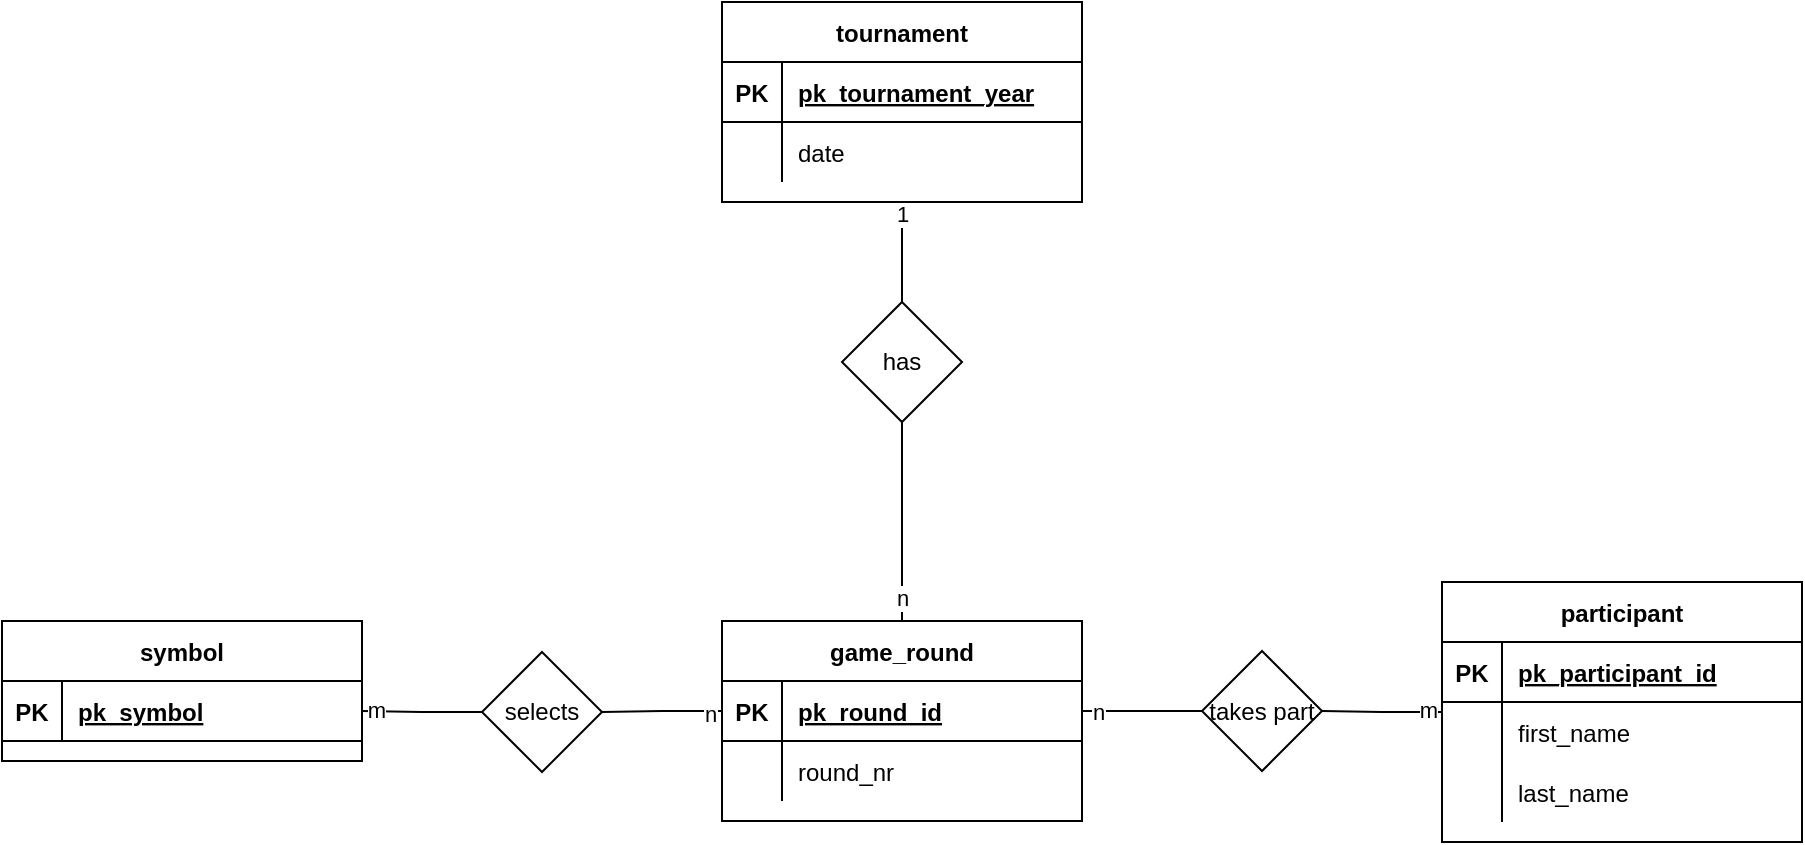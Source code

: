 <mxfile version="14.6.13" type="device"><diagram id="Y-37PxMMPGyqFOeuC3Dc" name="Seite-1"><mxGraphModel dx="1851" dy="592" grid="1" gridSize="10" guides="1" tooltips="1" connect="1" arrows="1" fold="1" page="1" pageScale="1" pageWidth="827" pageHeight="1169" math="0" shadow="0"><root><mxCell id="0"/><mxCell id="1" parent="0"/><mxCell id="9uScWkrG1Tey8WSM7COF-59" style="edgeStyle=orthogonalEdgeStyle;rounded=0;orthogonalLoop=1;jettySize=auto;html=1;entryX=1;entryY=0.5;entryDx=0;entryDy=0;endArrow=none;endFill=0;exitX=0;exitY=0.5;exitDx=0;exitDy=0;" parent="1" source="6tiM7GJP-PmrPoNWDgm5-2" target="9uScWkrG1Tey8WSM7COF-58" edge="1"><mxGeometry relative="1" as="geometry"><mxPoint x="250" y="504.5" as="sourcePoint"/></mxGeometry></mxCell><mxCell id="9uScWkrG1Tey8WSM7COF-61" value="n" style="edgeLabel;html=1;align=center;verticalAlign=middle;resizable=0;points=[];" parent="9uScWkrG1Tey8WSM7COF-59" vertex="1" connectable="0"><mxGeometry x="-0.804" y="1" relative="1" as="geometry"><mxPoint as="offset"/></mxGeometry></mxCell><mxCell id="9uScWkrG1Tey8WSM7COF-28" style="edgeStyle=orthogonalEdgeStyle;rounded=0;orthogonalLoop=1;jettySize=auto;html=1;entryX=0.5;entryY=0;entryDx=0;entryDy=0;endArrow=none;endFill=0;" parent="1" source="9uScWkrG1Tey8WSM7COF-14" target="9uScWkrG1Tey8WSM7COF-27" edge="1"><mxGeometry relative="1" as="geometry"/></mxCell><mxCell id="9uScWkrG1Tey8WSM7COF-30" value="1" style="edgeLabel;html=1;align=center;verticalAlign=middle;resizable=0;points=[];" parent="9uScWkrG1Tey8WSM7COF-28" vertex="1" connectable="0"><mxGeometry x="-0.787" relative="1" as="geometry"><mxPoint as="offset"/></mxGeometry></mxCell><mxCell id="9uScWkrG1Tey8WSM7COF-14" value="tournament" style="shape=table;startSize=30;container=1;collapsible=1;childLayout=tableLayout;fixedRows=1;rowLines=0;fontStyle=1;align=center;resizeLast=1;" parent="1" vertex="1"><mxGeometry x="250" y="150" width="180" height="100" as="geometry"/></mxCell><mxCell id="9uScWkrG1Tey8WSM7COF-15" value="" style="shape=partialRectangle;collapsible=0;dropTarget=0;pointerEvents=0;fillColor=none;top=0;left=0;bottom=1;right=0;points=[[0,0.5],[1,0.5]];portConstraint=eastwest;" parent="9uScWkrG1Tey8WSM7COF-14" vertex="1"><mxGeometry y="30" width="180" height="30" as="geometry"/></mxCell><mxCell id="9uScWkrG1Tey8WSM7COF-16" value="PK" style="shape=partialRectangle;connectable=0;fillColor=none;top=0;left=0;bottom=0;right=0;fontStyle=1;overflow=hidden;" parent="9uScWkrG1Tey8WSM7COF-15" vertex="1"><mxGeometry width="30" height="30" as="geometry"/></mxCell><mxCell id="9uScWkrG1Tey8WSM7COF-17" value="pk_tournament_year" style="shape=partialRectangle;connectable=0;fillColor=none;top=0;left=0;bottom=0;right=0;align=left;spacingLeft=6;fontStyle=5;overflow=hidden;" parent="9uScWkrG1Tey8WSM7COF-15" vertex="1"><mxGeometry x="30" width="150" height="30" as="geometry"/></mxCell><mxCell id="9uScWkrG1Tey8WSM7COF-18" value="" style="shape=partialRectangle;collapsible=0;dropTarget=0;pointerEvents=0;fillColor=none;top=0;left=0;bottom=0;right=0;points=[[0,0.5],[1,0.5]];portConstraint=eastwest;" parent="9uScWkrG1Tey8WSM7COF-14" vertex="1"><mxGeometry y="60" width="180" height="30" as="geometry"/></mxCell><mxCell id="9uScWkrG1Tey8WSM7COF-19" value="" style="shape=partialRectangle;connectable=0;fillColor=none;top=0;left=0;bottom=0;right=0;editable=1;overflow=hidden;" parent="9uScWkrG1Tey8WSM7COF-18" vertex="1"><mxGeometry width="30" height="30" as="geometry"/></mxCell><mxCell id="9uScWkrG1Tey8WSM7COF-20" value="date" style="shape=partialRectangle;connectable=0;fillColor=none;top=0;left=0;bottom=0;right=0;align=left;spacingLeft=6;overflow=hidden;" parent="9uScWkrG1Tey8WSM7COF-18" vertex="1"><mxGeometry x="30" width="150" height="30" as="geometry"/></mxCell><mxCell id="9uScWkrG1Tey8WSM7COF-29" style="edgeStyle=orthogonalEdgeStyle;rounded=0;orthogonalLoop=1;jettySize=auto;html=1;entryX=0.5;entryY=0;entryDx=0;entryDy=0;endArrow=none;endFill=0;" parent="1" source="9uScWkrG1Tey8WSM7COF-27" target="6tiM7GJP-PmrPoNWDgm5-1" edge="1"><mxGeometry relative="1" as="geometry"><mxPoint x="340" y="459.5" as="targetPoint"/></mxGeometry></mxCell><mxCell id="9uScWkrG1Tey8WSM7COF-31" value="n" style="edgeLabel;html=1;align=center;verticalAlign=middle;resizable=0;points=[];" parent="9uScWkrG1Tey8WSM7COF-29" vertex="1" connectable="0"><mxGeometry x="0.763" relative="1" as="geometry"><mxPoint as="offset"/></mxGeometry></mxCell><mxCell id="9uScWkrG1Tey8WSM7COF-27" value="has" style="shape=rhombus;perimeter=rhombusPerimeter;whiteSpace=wrap;html=1;align=center;" parent="1" vertex="1"><mxGeometry x="310" y="300" width="60" height="60" as="geometry"/></mxCell><mxCell id="9uScWkrG1Tey8WSM7COF-56" style="edgeStyle=orthogonalEdgeStyle;rounded=0;orthogonalLoop=1;jettySize=auto;html=1;entryX=1;entryY=0.5;entryDx=0;entryDy=0;endArrow=none;endFill=0;" parent="1" source="9uScWkrG1Tey8WSM7COF-32" target="9uScWkrG1Tey8WSM7COF-55" edge="1"><mxGeometry relative="1" as="geometry"/></mxCell><mxCell id="9uScWkrG1Tey8WSM7COF-64" value="m" style="edgeLabel;html=1;align=center;verticalAlign=middle;resizable=0;points=[];" parent="9uScWkrG1Tey8WSM7COF-56" vertex="1" connectable="0"><mxGeometry x="-0.767" y="-1" relative="1" as="geometry"><mxPoint as="offset"/></mxGeometry></mxCell><mxCell id="9uScWkrG1Tey8WSM7COF-32" value="participant" style="shape=table;startSize=30;container=1;collapsible=1;childLayout=tableLayout;fixedRows=1;rowLines=0;fontStyle=1;align=center;resizeLast=1;" parent="1" vertex="1"><mxGeometry x="610" y="440" width="180" height="130" as="geometry"/></mxCell><mxCell id="9uScWkrG1Tey8WSM7COF-33" value="" style="shape=partialRectangle;collapsible=0;dropTarget=0;pointerEvents=0;fillColor=none;top=0;left=0;bottom=1;right=0;points=[[0,0.5],[1,0.5]];portConstraint=eastwest;" parent="9uScWkrG1Tey8WSM7COF-32" vertex="1"><mxGeometry y="30" width="180" height="30" as="geometry"/></mxCell><mxCell id="9uScWkrG1Tey8WSM7COF-34" value="PK" style="shape=partialRectangle;connectable=0;fillColor=none;top=0;left=0;bottom=0;right=0;fontStyle=1;overflow=hidden;" parent="9uScWkrG1Tey8WSM7COF-33" vertex="1"><mxGeometry width="30" height="30" as="geometry"/></mxCell><mxCell id="9uScWkrG1Tey8WSM7COF-35" value="pk_participant_id" style="shape=partialRectangle;connectable=0;fillColor=none;top=0;left=0;bottom=0;right=0;align=left;spacingLeft=6;fontStyle=5;overflow=hidden;" parent="9uScWkrG1Tey8WSM7COF-33" vertex="1"><mxGeometry x="30" width="150" height="30" as="geometry"/></mxCell><mxCell id="9uScWkrG1Tey8WSM7COF-36" value="" style="shape=partialRectangle;collapsible=0;dropTarget=0;pointerEvents=0;fillColor=none;top=0;left=0;bottom=0;right=0;points=[[0,0.5],[1,0.5]];portConstraint=eastwest;" parent="9uScWkrG1Tey8WSM7COF-32" vertex="1"><mxGeometry y="60" width="180" height="30" as="geometry"/></mxCell><mxCell id="9uScWkrG1Tey8WSM7COF-37" value="" style="shape=partialRectangle;connectable=0;fillColor=none;top=0;left=0;bottom=0;right=0;editable=1;overflow=hidden;" parent="9uScWkrG1Tey8WSM7COF-36" vertex="1"><mxGeometry width="30" height="30" as="geometry"/></mxCell><mxCell id="9uScWkrG1Tey8WSM7COF-38" value="first_name" style="shape=partialRectangle;connectable=0;fillColor=none;top=0;left=0;bottom=0;right=0;align=left;spacingLeft=6;overflow=hidden;" parent="9uScWkrG1Tey8WSM7COF-36" vertex="1"><mxGeometry x="30" width="150" height="30" as="geometry"/></mxCell><mxCell id="9uScWkrG1Tey8WSM7COF-39" value="" style="shape=partialRectangle;collapsible=0;dropTarget=0;pointerEvents=0;fillColor=none;top=0;left=0;bottom=0;right=0;points=[[0,0.5],[1,0.5]];portConstraint=eastwest;" parent="9uScWkrG1Tey8WSM7COF-32" vertex="1"><mxGeometry y="90" width="180" height="30" as="geometry"/></mxCell><mxCell id="9uScWkrG1Tey8WSM7COF-40" value="" style="shape=partialRectangle;connectable=0;fillColor=none;top=0;left=0;bottom=0;right=0;editable=1;overflow=hidden;" parent="9uScWkrG1Tey8WSM7COF-39" vertex="1"><mxGeometry width="30" height="30" as="geometry"/></mxCell><mxCell id="9uScWkrG1Tey8WSM7COF-41" value="last_name" style="shape=partialRectangle;connectable=0;fillColor=none;top=0;left=0;bottom=0;right=0;align=left;spacingLeft=6;overflow=hidden;" parent="9uScWkrG1Tey8WSM7COF-39" vertex="1"><mxGeometry x="30" width="150" height="30" as="geometry"/></mxCell><mxCell id="9uScWkrG1Tey8WSM7COF-45" value="symbol" style="shape=table;startSize=30;container=1;collapsible=1;childLayout=tableLayout;fixedRows=1;rowLines=0;fontStyle=1;align=center;resizeLast=1;" parent="1" vertex="1"><mxGeometry x="-110" y="459.5" width="180" height="70" as="geometry"/></mxCell><mxCell id="9uScWkrG1Tey8WSM7COF-46" value="" style="shape=partialRectangle;collapsible=0;dropTarget=0;pointerEvents=0;fillColor=none;top=0;left=0;bottom=1;right=0;points=[[0,0.5],[1,0.5]];portConstraint=eastwest;" parent="9uScWkrG1Tey8WSM7COF-45" vertex="1"><mxGeometry y="30" width="180" height="30" as="geometry"/></mxCell><mxCell id="9uScWkrG1Tey8WSM7COF-47" value="PK" style="shape=partialRectangle;connectable=0;fillColor=none;top=0;left=0;bottom=0;right=0;fontStyle=1;overflow=hidden;" parent="9uScWkrG1Tey8WSM7COF-46" vertex="1"><mxGeometry width="30" height="30" as="geometry"/></mxCell><mxCell id="9uScWkrG1Tey8WSM7COF-48" value="pk_symbol" style="shape=partialRectangle;connectable=0;fillColor=none;top=0;left=0;bottom=0;right=0;align=left;spacingLeft=6;fontStyle=5;overflow=hidden;" parent="9uScWkrG1Tey8WSM7COF-46" vertex="1"><mxGeometry x="30" width="150" height="30" as="geometry"/></mxCell><mxCell id="9uScWkrG1Tey8WSM7COF-57" style="edgeStyle=orthogonalEdgeStyle;rounded=0;orthogonalLoop=1;jettySize=auto;html=1;entryX=1;entryY=0.5;entryDx=0;entryDy=0;endArrow=none;endFill=0;" parent="1" source="9uScWkrG1Tey8WSM7COF-55" target="6tiM7GJP-PmrPoNWDgm5-2" edge="1"><mxGeometry relative="1" as="geometry"><mxPoint x="430" y="504.5" as="targetPoint"/></mxGeometry></mxCell><mxCell id="9uScWkrG1Tey8WSM7COF-63" value="n" style="edgeLabel;html=1;align=center;verticalAlign=middle;resizable=0;points=[];" parent="9uScWkrG1Tey8WSM7COF-57" vertex="1" connectable="0"><mxGeometry x="0.736" relative="1" as="geometry"><mxPoint as="offset"/></mxGeometry></mxCell><mxCell id="9uScWkrG1Tey8WSM7COF-55" value="takes part" style="shape=rhombus;perimeter=rhombusPerimeter;whiteSpace=wrap;html=1;align=center;" parent="1" vertex="1"><mxGeometry x="490" y="474.5" width="60" height="60" as="geometry"/></mxCell><mxCell id="9uScWkrG1Tey8WSM7COF-60" style="edgeStyle=orthogonalEdgeStyle;rounded=0;orthogonalLoop=1;jettySize=auto;html=1;entryX=1;entryY=0.5;entryDx=0;entryDy=0;endArrow=none;endFill=0;" parent="1" source="9uScWkrG1Tey8WSM7COF-58" target="9uScWkrG1Tey8WSM7COF-46" edge="1"><mxGeometry relative="1" as="geometry"/></mxCell><mxCell id="9uScWkrG1Tey8WSM7COF-62" value="m" style="edgeLabel;html=1;align=center;verticalAlign=middle;resizable=0;points=[];" parent="9uScWkrG1Tey8WSM7COF-60" vertex="1" connectable="0"><mxGeometry x="0.782" y="-1" relative="1" as="geometry"><mxPoint as="offset"/></mxGeometry></mxCell><mxCell id="9uScWkrG1Tey8WSM7COF-58" value="selects" style="shape=rhombus;perimeter=rhombusPerimeter;whiteSpace=wrap;html=1;align=center;" parent="1" vertex="1"><mxGeometry x="130" y="475" width="60" height="60" as="geometry"/></mxCell><mxCell id="6tiM7GJP-PmrPoNWDgm5-1" value="game_round" style="shape=table;startSize=30;container=1;collapsible=1;childLayout=tableLayout;fixedRows=1;rowLines=0;fontStyle=1;align=center;resizeLast=1;" vertex="1" parent="1"><mxGeometry x="250" y="459.5" width="180" height="100" as="geometry"/></mxCell><mxCell id="6tiM7GJP-PmrPoNWDgm5-2" value="" style="shape=partialRectangle;collapsible=0;dropTarget=0;pointerEvents=0;fillColor=none;top=0;left=0;bottom=1;right=0;points=[[0,0.5],[1,0.5]];portConstraint=eastwest;" vertex="1" parent="6tiM7GJP-PmrPoNWDgm5-1"><mxGeometry y="30" width="180" height="30" as="geometry"/></mxCell><mxCell id="6tiM7GJP-PmrPoNWDgm5-3" value="PK" style="shape=partialRectangle;connectable=0;fillColor=none;top=0;left=0;bottom=0;right=0;fontStyle=1;overflow=hidden;" vertex="1" parent="6tiM7GJP-PmrPoNWDgm5-2"><mxGeometry width="30" height="30" as="geometry"/></mxCell><mxCell id="6tiM7GJP-PmrPoNWDgm5-4" value="pk_round_id" style="shape=partialRectangle;connectable=0;fillColor=none;top=0;left=0;bottom=0;right=0;align=left;spacingLeft=6;fontStyle=5;overflow=hidden;" vertex="1" parent="6tiM7GJP-PmrPoNWDgm5-2"><mxGeometry x="30" width="150" height="30" as="geometry"/></mxCell><mxCell id="6tiM7GJP-PmrPoNWDgm5-5" value="" style="shape=partialRectangle;collapsible=0;dropTarget=0;pointerEvents=0;fillColor=none;top=0;left=0;bottom=0;right=0;points=[[0,0.5],[1,0.5]];portConstraint=eastwest;" vertex="1" parent="6tiM7GJP-PmrPoNWDgm5-1"><mxGeometry y="60" width="180" height="30" as="geometry"/></mxCell><mxCell id="6tiM7GJP-PmrPoNWDgm5-6" value="" style="shape=partialRectangle;connectable=0;fillColor=none;top=0;left=0;bottom=0;right=0;editable=1;overflow=hidden;" vertex="1" parent="6tiM7GJP-PmrPoNWDgm5-5"><mxGeometry width="30" height="30" as="geometry"/></mxCell><mxCell id="6tiM7GJP-PmrPoNWDgm5-7" value="round_nr" style="shape=partialRectangle;connectable=0;fillColor=none;top=0;left=0;bottom=0;right=0;align=left;spacingLeft=6;overflow=hidden;" vertex="1" parent="6tiM7GJP-PmrPoNWDgm5-5"><mxGeometry x="30" width="150" height="30" as="geometry"/></mxCell></root></mxGraphModel></diagram></mxfile>